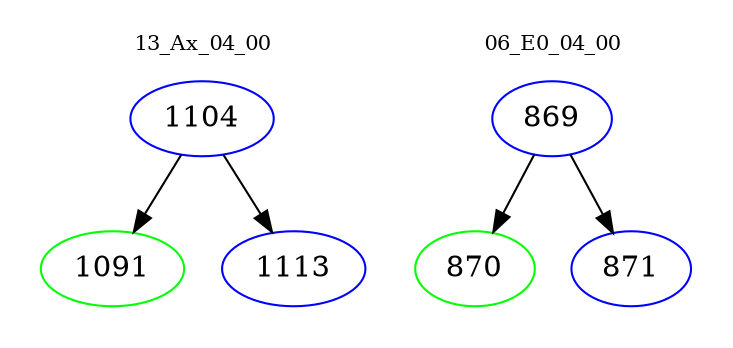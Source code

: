 digraph{
subgraph cluster_0 {
color = white
label = "13_Ax_04_00";
fontsize=10;
T0_1104 [label="1104", color="blue"]
T0_1104 -> T0_1091 [color="black"]
T0_1091 [label="1091", color="green"]
T0_1104 -> T0_1113 [color="black"]
T0_1113 [label="1113", color="blue"]
}
subgraph cluster_1 {
color = white
label = "06_E0_04_00";
fontsize=10;
T1_869 [label="869", color="blue"]
T1_869 -> T1_870 [color="black"]
T1_870 [label="870", color="green"]
T1_869 -> T1_871 [color="black"]
T1_871 [label="871", color="blue"]
}
}
